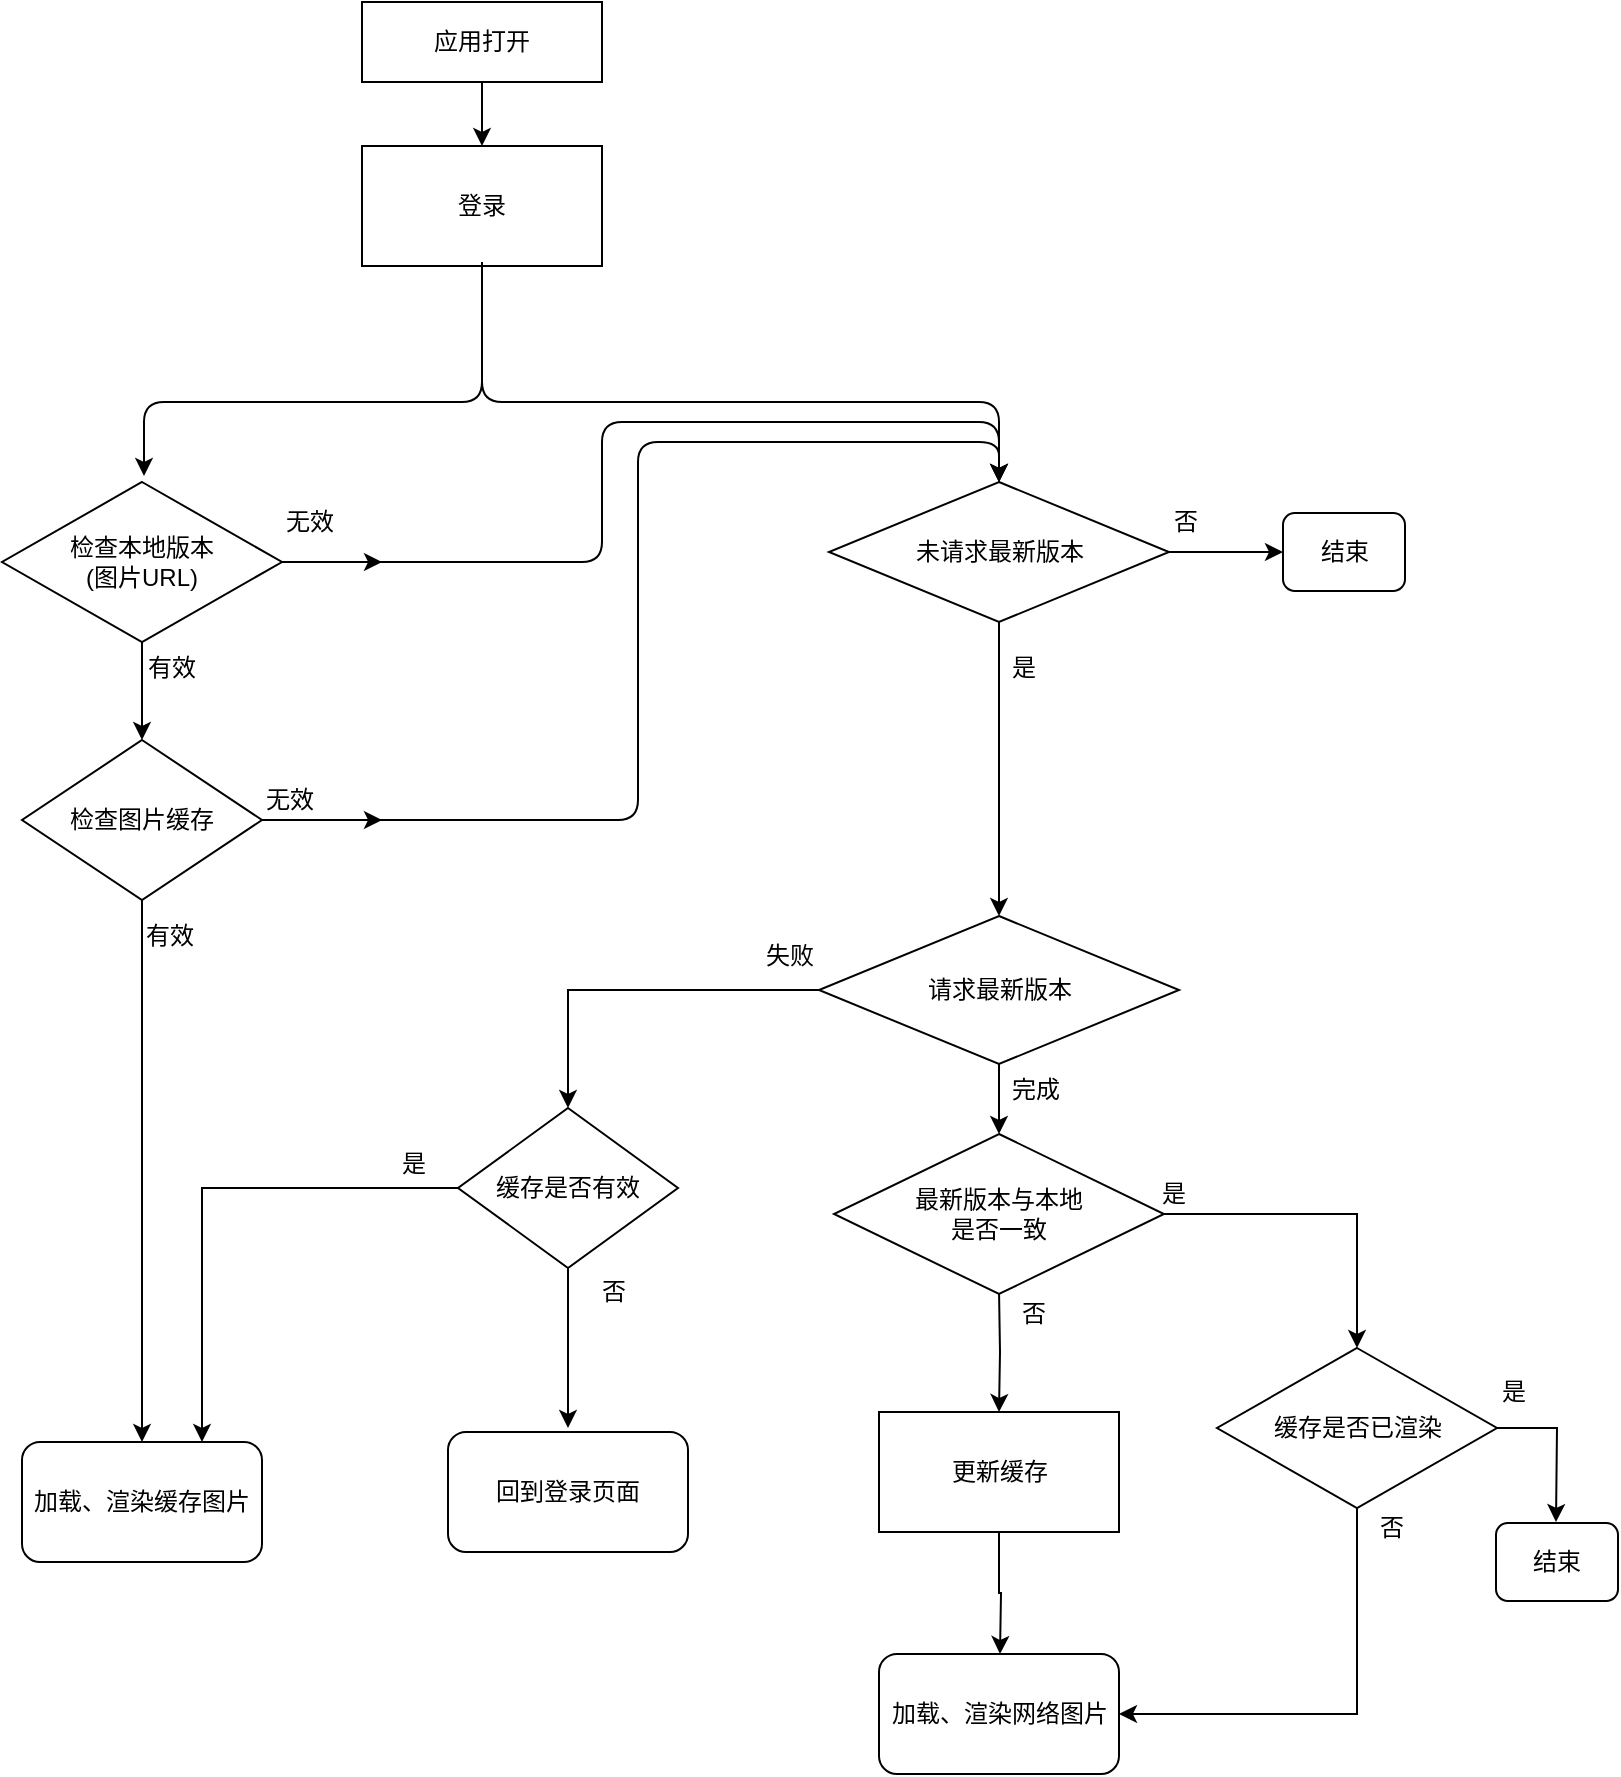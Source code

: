 <mxfile version="11.1.5" type="github" pages="1"><diagram id="Av-IHMT5Xzm4aiiN9Ryq" name="Page-1"><mxGraphModel dx="1044" dy="697" grid="1" gridSize="10" guides="1" tooltips="1" connect="1" arrows="1" fold="1" page="1" pageScale="1" pageWidth="827" pageHeight="1169" math="0" shadow="0"><root><mxCell id="0"/><mxCell id="1" parent="0"/><mxCell id="g5jnLTH6uO6oZ4TodLK1-14" value="" style="edgeStyle=orthogonalEdgeStyle;rounded=0;orthogonalLoop=1;jettySize=auto;html=1;" parent="1" source="tXEbZ64m0D1ujOn4RVzD-1" target="S2RPf6URKoLTKJ8hEPo3-7" edge="1"><mxGeometry relative="1" as="geometry"/></mxCell><mxCell id="tXEbZ64m0D1ujOn4RVzD-1" value="应用打开" style="rounded=0;whiteSpace=wrap;html=1;" parent="1" vertex="1"><mxGeometry x="193" y="50" width="120" height="40" as="geometry"/></mxCell><mxCell id="S2RPf6URKoLTKJ8hEPo3-6" value="Text" style="text;html=1;resizable=0;points=[];autosize=1;align=left;verticalAlign=top;spacingTop=-4;" parent="1" vertex="1"><mxGeometry x="201" y="162" width="40" height="20" as="geometry"/></mxCell><mxCell id="S2RPf6URKoLTKJ8hEPo3-7" value="登录" style="rounded=0;whiteSpace=wrap;html=1;" parent="1" vertex="1"><mxGeometry x="193" y="122" width="120" height="60" as="geometry"/></mxCell><mxCell id="S2RPf6URKoLTKJ8hEPo3-10" value="" style="edgeStyle=segmentEdgeStyle;endArrow=classic;html=1;entryX=0.5;entryY=0;entryDx=0;entryDy=0;" parent="1" edge="1"><mxGeometry width="50" height="50" relative="1" as="geometry"><mxPoint x="253" y="182" as="sourcePoint"/><mxPoint x="84" y="287" as="targetPoint"/><Array as="points"><mxPoint x="253" y="182"/><mxPoint x="253" y="250"/><mxPoint x="84" y="250"/></Array></mxGeometry></mxCell><mxCell id="S2RPf6URKoLTKJ8hEPo3-12" value="" style="edgeStyle=segmentEdgeStyle;endArrow=classic;html=1;entryX=0.5;entryY=0;entryDx=0;entryDy=0;" parent="1" target="sRAX8nw85Gg30b3LioYz-1" edge="1"><mxGeometry width="50" height="50" relative="1" as="geometry"><mxPoint x="253" y="180" as="sourcePoint"/><mxPoint x="424" y="290" as="targetPoint"/><Array as="points"><mxPoint x="253" y="250"/><mxPoint x="512" y="250"/></Array></mxGeometry></mxCell><mxCell id="g5jnLTH6uO6oZ4TodLK1-52" style="edgeStyle=orthogonalEdgeStyle;rounded=0;orthogonalLoop=1;jettySize=auto;html=1;entryX=0.5;entryY=0;entryDx=0;entryDy=0;" parent="1" target="g5jnLTH6uO6oZ4TodLK1-49" edge="1"><mxGeometry relative="1" as="geometry"><mxPoint x="511.5" y="694" as="sourcePoint"/></mxGeometry></mxCell><mxCell id="sRAX8nw85Gg30b3LioYz-22" style="edgeStyle=orthogonalEdgeStyle;rounded=0;orthogonalLoop=1;jettySize=auto;html=1;entryX=0.5;entryY=0;entryDx=0;entryDy=0;" parent="1" source="g5jnLTH6uO6oZ4TodLK1-17" target="g5jnLTH6uO6oZ4TodLK1-44" edge="1"><mxGeometry relative="1" as="geometry"/></mxCell><mxCell id="g5jnLTH6uO6oZ4TodLK1-17" value="最新版本与本地&lt;br&gt;是否一致" style="rhombus;whiteSpace=wrap;html=1;" parent="1" vertex="1"><mxGeometry x="429" y="616" width="165" height="80" as="geometry"/></mxCell><mxCell id="g5jnLTH6uO6oZ4TodLK1-22" value="否" style="text;html=1;resizable=0;points=[];autosize=1;align=left;verticalAlign=top;spacingTop=-4;" parent="1" vertex="1"><mxGeometry x="521" y="696" width="30" height="20" as="geometry"/></mxCell><mxCell id="g5jnLTH6uO6oZ4TodLK1-28" value="" style="edgeStyle=orthogonalEdgeStyle;rounded=0;orthogonalLoop=1;jettySize=auto;html=1;" parent="1" source="g5jnLTH6uO6oZ4TodLK1-25" target="g5jnLTH6uO6oZ4TodLK1-26" edge="1"><mxGeometry relative="1" as="geometry"/></mxCell><mxCell id="sRAX8nw85Gg30b3LioYz-14" style="edgeStyle=orthogonalEdgeStyle;rounded=0;orthogonalLoop=1;jettySize=auto;html=1;" parent="1" source="g5jnLTH6uO6oZ4TodLK1-25" edge="1"><mxGeometry relative="1" as="geometry"><mxPoint x="203" y="330" as="targetPoint"/></mxGeometry></mxCell><mxCell id="g5jnLTH6uO6oZ4TodLK1-25" value="&lt;span style=&quot;white-space: normal&quot;&gt;检查本地版本&lt;br&gt;(图片URL)&lt;/span&gt;" style="rhombus;whiteSpace=wrap;html=1;" parent="1" vertex="1"><mxGeometry x="13" y="290" width="140" height="80" as="geometry"/></mxCell><mxCell id="g5jnLTH6uO6oZ4TodLK1-31" value="" style="edgeStyle=orthogonalEdgeStyle;rounded=0;orthogonalLoop=1;jettySize=auto;html=1;entryX=0.5;entryY=0;entryDx=0;entryDy=0;" parent="1" source="g5jnLTH6uO6oZ4TodLK1-26" target="sRAX8nw85Gg30b3LioYz-25" edge="1"><mxGeometry relative="1" as="geometry"><mxPoint x="83" y="579" as="targetPoint"/></mxGeometry></mxCell><mxCell id="sRAX8nw85Gg30b3LioYz-15" style="edgeStyle=orthogonalEdgeStyle;rounded=0;orthogonalLoop=1;jettySize=auto;html=1;" parent="1" source="g5jnLTH6uO6oZ4TodLK1-26" edge="1"><mxGeometry relative="1" as="geometry"><mxPoint x="203" y="459" as="targetPoint"/></mxGeometry></mxCell><mxCell id="g5jnLTH6uO6oZ4TodLK1-26" value="检查图片缓存" style="rhombus;whiteSpace=wrap;html=1;" parent="1" vertex="1"><mxGeometry x="23" y="419" width="120" height="80" as="geometry"/></mxCell><mxCell id="g5jnLTH6uO6oZ4TodLK1-29" value="有效" style="text;html=1;resizable=0;points=[];autosize=1;align=left;verticalAlign=top;spacingTop=-4;" parent="1" vertex="1"><mxGeometry x="83.5" y="373" width="40" height="20" as="geometry"/></mxCell><mxCell id="g5jnLTH6uO6oZ4TodLK1-32" value="有效" style="text;html=1;resizable=0;points=[];autosize=1;align=left;verticalAlign=top;spacingTop=-4;" parent="1" vertex="1"><mxGeometry x="83" y="507" width="40" height="20" as="geometry"/></mxCell><mxCell id="g5jnLTH6uO6oZ4TodLK1-39" value="是" style="text;html=1;resizable=0;points=[];autosize=1;align=left;verticalAlign=top;spacingTop=-4;" parent="1" vertex="1"><mxGeometry x="590.5" y="636" width="30" height="20" as="geometry"/></mxCell><mxCell id="g5jnLTH6uO6oZ4TodLK1-45" style="edgeStyle=orthogonalEdgeStyle;rounded=0;orthogonalLoop=1;jettySize=auto;html=1;exitX=0.5;exitY=1;exitDx=0;exitDy=0;entryX=1;entryY=0.5;entryDx=0;entryDy=0;" parent="1" source="g5jnLTH6uO6oZ4TodLK1-44" target="sRAX8nw85Gg30b3LioYz-26" edge="1"><mxGeometry relative="1" as="geometry"><mxPoint x="691" y="876" as="targetPoint"/></mxGeometry></mxCell><mxCell id="xfRfMac1-lNBr4ho0d4Z-7" style="edgeStyle=orthogonalEdgeStyle;rounded=0;orthogonalLoop=1;jettySize=auto;html=1;" parent="1" source="g5jnLTH6uO6oZ4TodLK1-44" edge="1"><mxGeometry relative="1" as="geometry"><mxPoint x="790" y="810" as="targetPoint"/></mxGeometry></mxCell><mxCell id="g5jnLTH6uO6oZ4TodLK1-44" value="缓存是否已渲染" style="rhombus;whiteSpace=wrap;html=1;" parent="1" vertex="1"><mxGeometry x="620.5" y="723" width="140" height="80" as="geometry"/></mxCell><mxCell id="g5jnLTH6uO6oZ4TodLK1-46" value="否" style="text;html=1;resizable=0;points=[];autosize=1;align=left;verticalAlign=top;spacingTop=-4;" parent="1" vertex="1"><mxGeometry x="699.5" y="803" width="30" height="20" as="geometry"/></mxCell><mxCell id="g5jnLTH6uO6oZ4TodLK1-53" style="edgeStyle=orthogonalEdgeStyle;rounded=0;orthogonalLoop=1;jettySize=auto;html=1;entryX=0.5;entryY=0;entryDx=0;entryDy=0;" parent="1" source="g5jnLTH6uO6oZ4TodLK1-49" edge="1"><mxGeometry relative="1" as="geometry"><mxPoint x="512" y="876" as="targetPoint"/></mxGeometry></mxCell><mxCell id="g5jnLTH6uO6oZ4TodLK1-49" value="更新缓存" style="rounded=0;whiteSpace=wrap;html=1;" parent="1" vertex="1"><mxGeometry x="451.5" y="755" width="120" height="60" as="geometry"/></mxCell><mxCell id="ldTik9sNe7aYE0XLO2Mk-4" value="无效" style="text;html=1;resizable=0;points=[];autosize=1;align=left;verticalAlign=top;spacingTop=-4;" parent="1" vertex="1"><mxGeometry x="153" y="300" width="40" height="20" as="geometry"/></mxCell><mxCell id="ldTik9sNe7aYE0XLO2Mk-5" value="无效" style="text;html=1;resizable=0;points=[];autosize=1;align=left;verticalAlign=top;spacingTop=-4;" parent="1" vertex="1"><mxGeometry x="143" y="438.5" width="40" height="20" as="geometry"/></mxCell><mxCell id="ldTik9sNe7aYE0XLO2Mk-6" value="" style="edgeStyle=segmentEdgeStyle;endArrow=classic;html=1;exitX=1;exitY=0.5;exitDx=0;exitDy=0;entryX=0.5;entryY=0;entryDx=0;entryDy=0;" parent="1" source="g5jnLTH6uO6oZ4TodLK1-25" edge="1" target="sRAX8nw85Gg30b3LioYz-1"><mxGeometry width="50" height="50" relative="1" as="geometry"><mxPoint x="203" y="330" as="sourcePoint"/><mxPoint x="520" y="260" as="targetPoint"/><Array as="points"><mxPoint x="313" y="330"/><mxPoint x="313" y="260"/><mxPoint x="512" y="260"/></Array></mxGeometry></mxCell><mxCell id="ldTik9sNe7aYE0XLO2Mk-7" value="" style="edgeStyle=segmentEdgeStyle;endArrow=classic;html=1;exitX=1;exitY=0.5;exitDx=0;exitDy=0;entryX=0.5;entryY=0;entryDx=0;entryDy=0;" parent="1" source="g5jnLTH6uO6oZ4TodLK1-26" edge="1" target="sRAX8nw85Gg30b3LioYz-1"><mxGeometry width="50" height="50" relative="1" as="geometry"><mxPoint x="161" y="459" as="sourcePoint"/><mxPoint x="511" y="270" as="targetPoint"/><Array as="points"><mxPoint x="331" y="459"/><mxPoint x="331" y="270"/><mxPoint x="512" y="270"/></Array></mxGeometry></mxCell><mxCell id="sRAX8nw85Gg30b3LioYz-10" style="edgeStyle=orthogonalEdgeStyle;rounded=0;orthogonalLoop=1;jettySize=auto;html=1;entryX=0.5;entryY=0;entryDx=0;entryDy=0;" parent="1" source="sRAX8nw85Gg30b3LioYz-1" target="sRAX8nw85Gg30b3LioYz-18" edge="1"><mxGeometry relative="1" as="geometry"><mxPoint x="512" y="399" as="targetPoint"/></mxGeometry></mxCell><mxCell id="xfRfMac1-lNBr4ho0d4Z-2" style="edgeStyle=orthogonalEdgeStyle;rounded=0;orthogonalLoop=1;jettySize=auto;html=1;" parent="1" source="sRAX8nw85Gg30b3LioYz-1" target="xfRfMac1-lNBr4ho0d4Z-1" edge="1"><mxGeometry relative="1" as="geometry"/></mxCell><mxCell id="sRAX8nw85Gg30b3LioYz-1" value="未请求最新版本" style="rhombus;whiteSpace=wrap;html=1;" parent="1" vertex="1"><mxGeometry x="426.5" y="290" width="170" height="70" as="geometry"/></mxCell><mxCell id="sRAX8nw85Gg30b3LioYz-5" value="是" style="text;html=1;resizable=0;points=[];autosize=1;align=left;verticalAlign=top;spacingTop=-4;" parent="1" vertex="1"><mxGeometry x="516" y="373" width="30" height="20" as="geometry"/></mxCell><mxCell id="sRAX8nw85Gg30b3LioYz-6" value="否" style="text;html=1;resizable=0;points=[];autosize=1;align=left;verticalAlign=top;spacingTop=-4;" parent="1" vertex="1"><mxGeometry x="597" y="300" width="30" height="20" as="geometry"/></mxCell><mxCell id="sRAX8nw85Gg30b3LioYz-7" value="结束" style="rounded=1;whiteSpace=wrap;html=1;" parent="1" vertex="1"><mxGeometry x="760" y="810.5" width="61" height="39" as="geometry"/></mxCell><mxCell id="sRAX8nw85Gg30b3LioYz-17" value="是" style="text;html=1;resizable=0;points=[];autosize=1;align=left;verticalAlign=top;spacingTop=-4;" parent="1" vertex="1"><mxGeometry x="760.5" y="735" width="30" height="20" as="geometry"/></mxCell><mxCell id="sRAX8nw85Gg30b3LioYz-20" style="edgeStyle=orthogonalEdgeStyle;rounded=0;orthogonalLoop=1;jettySize=auto;html=1;entryX=0.5;entryY=0;entryDx=0;entryDy=0;" parent="1" source="sRAX8nw85Gg30b3LioYz-18" target="g5jnLTH6uO6oZ4TodLK1-17" edge="1"><mxGeometry relative="1" as="geometry"/></mxCell><mxCell id="xfRfMac1-lNBr4ho0d4Z-3" style="edgeStyle=orthogonalEdgeStyle;rounded=0;orthogonalLoop=1;jettySize=auto;html=1;exitX=0;exitY=0.5;exitDx=0;exitDy=0;entryX=0.5;entryY=0;entryDx=0;entryDy=0;" parent="1" source="sRAX8nw85Gg30b3LioYz-18" target="sRAX8nw85Gg30b3LioYz-27" edge="1"><mxGeometry relative="1" as="geometry"/></mxCell><mxCell id="sRAX8nw85Gg30b3LioYz-18" value="请求最新版本" style="rhombus;whiteSpace=wrap;html=1;" parent="1" vertex="1"><mxGeometry x="421.5" y="507" width="180" height="74" as="geometry"/></mxCell><mxCell id="sRAX8nw85Gg30b3LioYz-21" value="完成" style="text;html=1;resizable=0;points=[];autosize=1;align=left;verticalAlign=top;spacingTop=-4;" parent="1" vertex="1"><mxGeometry x="516" y="584" width="40" height="20" as="geometry"/></mxCell><mxCell id="sRAX8nw85Gg30b3LioYz-23" value="失败" style="text;html=1;resizable=0;points=[];autosize=1;align=left;verticalAlign=top;spacingTop=-4;" parent="1" vertex="1"><mxGeometry x="393" y="517" width="40" height="20" as="geometry"/></mxCell><mxCell id="sRAX8nw85Gg30b3LioYz-25" value="&lt;span style=&quot;white-space: normal&quot;&gt;加载、渲染缓存图片&lt;/span&gt;" style="rounded=1;whiteSpace=wrap;html=1;" parent="1" vertex="1"><mxGeometry x="23" y="770" width="120" height="60" as="geometry"/></mxCell><mxCell id="sRAX8nw85Gg30b3LioYz-26" value="&lt;span style=&quot;white-space: normal&quot;&gt;加载、渲染网络图片&lt;/span&gt;" style="rounded=1;whiteSpace=wrap;html=1;" parent="1" vertex="1"><mxGeometry x="451.5" y="876" width="120" height="60" as="geometry"/></mxCell><mxCell id="sRAX8nw85Gg30b3LioYz-33" value="" style="edgeStyle=orthogonalEdgeStyle;rounded=0;orthogonalLoop=1;jettySize=auto;html=1;" parent="1" source="sRAX8nw85Gg30b3LioYz-27" edge="1"><mxGeometry relative="1" as="geometry"><mxPoint x="296" y="763" as="targetPoint"/></mxGeometry></mxCell><mxCell id="xfRfMac1-lNBr4ho0d4Z-4" style="edgeStyle=orthogonalEdgeStyle;rounded=0;orthogonalLoop=1;jettySize=auto;html=1;entryX=0.75;entryY=0;entryDx=0;entryDy=0;" parent="1" source="sRAX8nw85Gg30b3LioYz-27" target="sRAX8nw85Gg30b3LioYz-25" edge="1"><mxGeometry relative="1" as="geometry"/></mxCell><mxCell id="sRAX8nw85Gg30b3LioYz-27" value="缓存是否有效" style="rhombus;whiteSpace=wrap;html=1;" parent="1" vertex="1"><mxGeometry x="241" y="603" width="110" height="80" as="geometry"/></mxCell><mxCell id="sRAX8nw85Gg30b3LioYz-30" value="是" style="text;html=1;resizable=0;points=[];autosize=1;align=left;verticalAlign=top;spacingTop=-4;" parent="1" vertex="1"><mxGeometry x="211" y="621" width="30" height="20" as="geometry"/></mxCell><mxCell id="sRAX8nw85Gg30b3LioYz-34" value="回到登录页面" style="rounded=1;whiteSpace=wrap;html=1;" parent="1" vertex="1"><mxGeometry x="236" y="765" width="120" height="60" as="geometry"/></mxCell><mxCell id="sRAX8nw85Gg30b3LioYz-35" value="否" style="text;html=1;resizable=0;points=[];autosize=1;align=left;verticalAlign=top;spacingTop=-4;" parent="1" vertex="1"><mxGeometry x="311" y="685" width="30" height="20" as="geometry"/></mxCell><mxCell id="xfRfMac1-lNBr4ho0d4Z-1" value="结束" style="rounded=1;whiteSpace=wrap;html=1;" parent="1" vertex="1"><mxGeometry x="653.5" y="305.5" width="61" height="39" as="geometry"/></mxCell></root></mxGraphModel></diagram></mxfile>